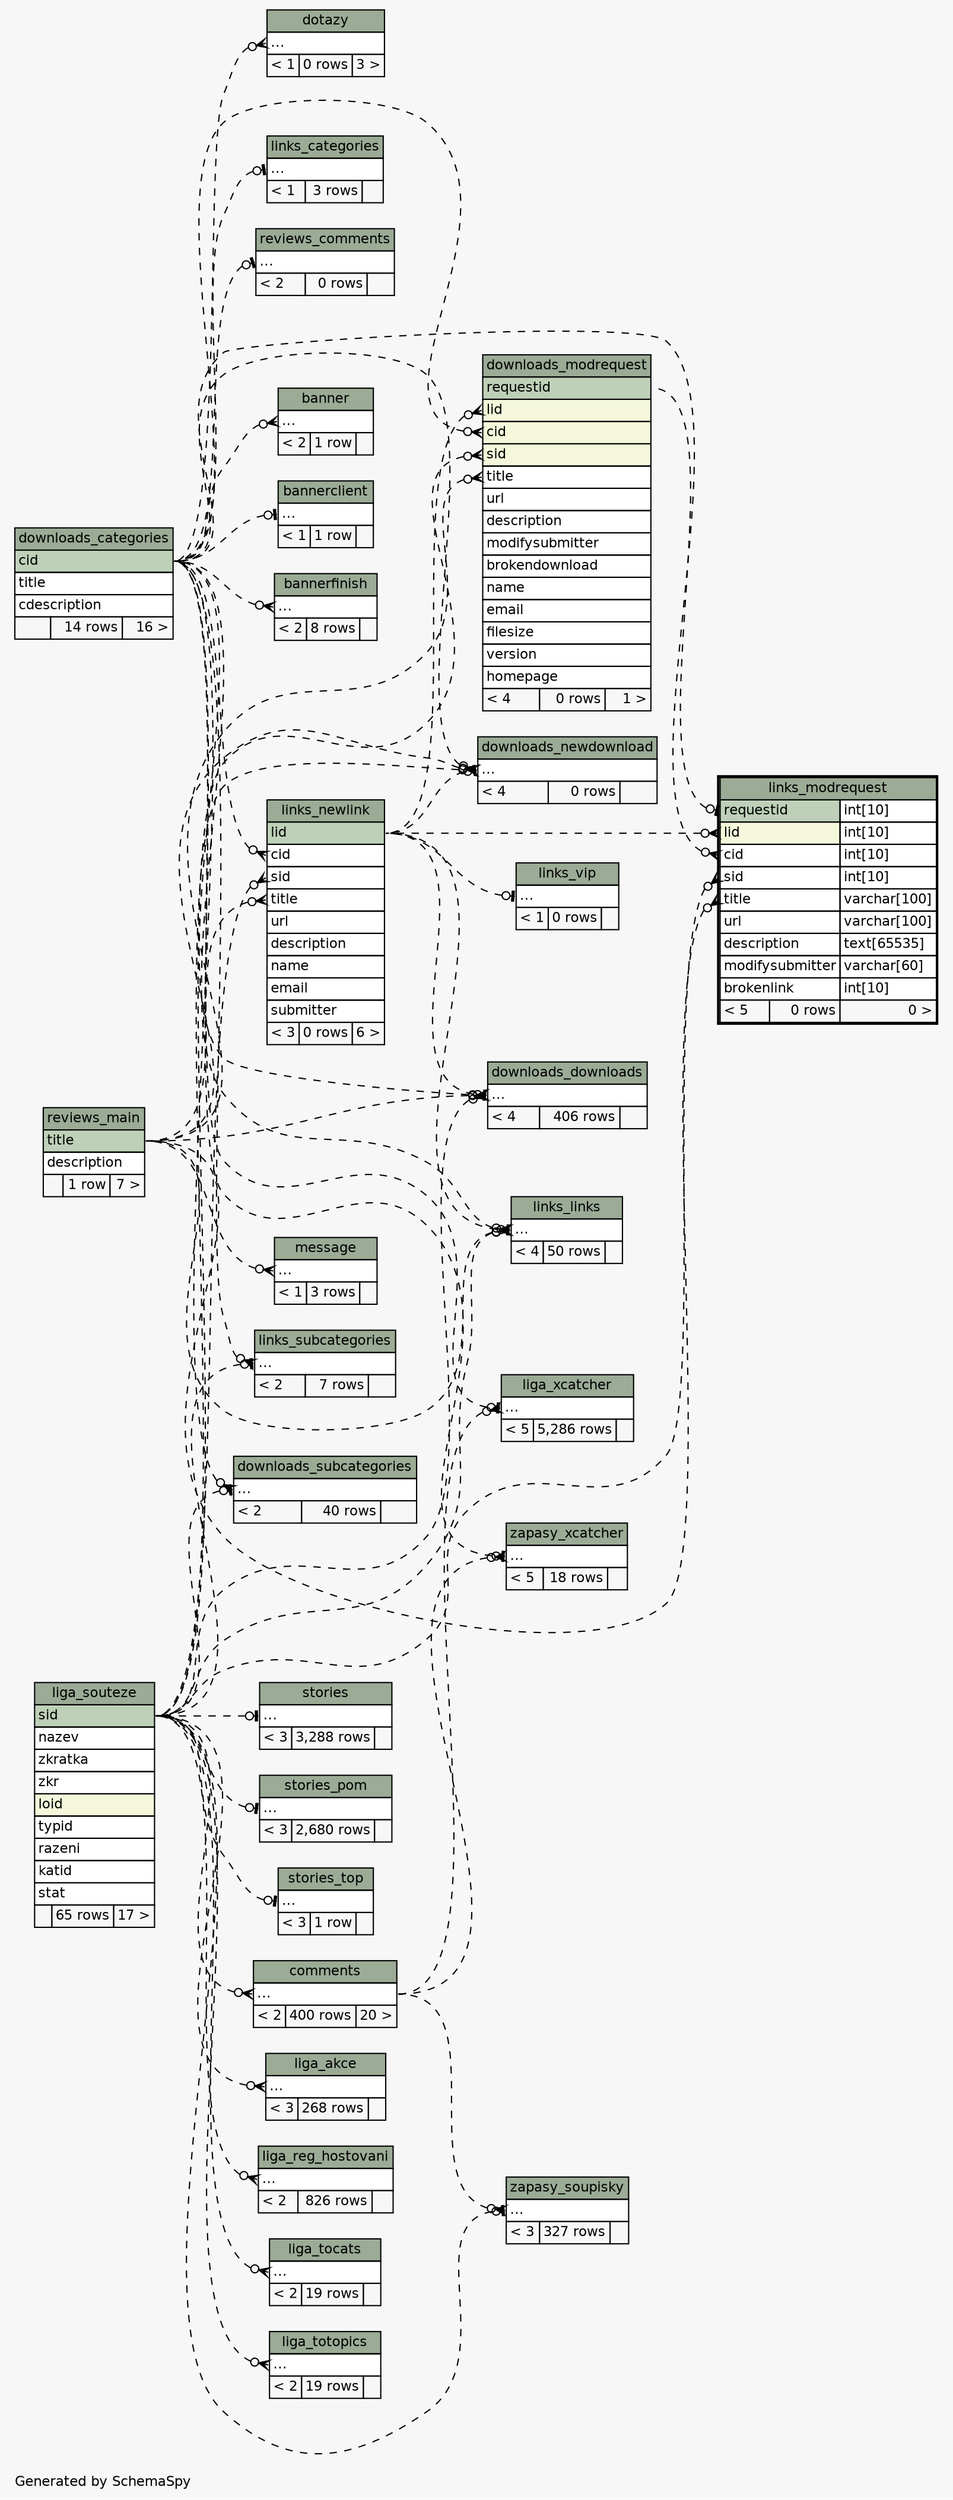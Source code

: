 // dot 2.38.0 on Mac OS X 10.9.4
// SchemaSpy rev 590
digraph "impliedTwoDegreesRelationshipsDiagram" {
  graph [
    rankdir="RL"
    bgcolor="#f7f7f7"
    label="\nGenerated by SchemaSpy"
    labeljust="l"
    nodesep="0.18"
    ranksep="0.46"
    fontname="Helvetica"
    fontsize="11"
  ];
  node [
    fontname="Helvetica"
    fontsize="11"
    shape="plaintext"
  ];
  edge [
    arrowsize="0.8"
  ];
  "banner":"elipses":w -> "downloads_categories":"cid":e [arrowhead=none dir=back arrowtail=crowodot style=dashed];
  "bannerclient":"elipses":w -> "downloads_categories":"cid":e [arrowhead=none dir=back arrowtail=teeodot style=dashed];
  "bannerfinish":"elipses":w -> "downloads_categories":"cid":e [arrowhead=none dir=back arrowtail=crowodot style=dashed];
  "comments":"elipses":w -> "liga_souteze":"sid":e [arrowhead=none dir=back arrowtail=crowodot style=dashed];
  "dotazy":"elipses":w -> "downloads_categories":"cid":e [arrowhead=none dir=back arrowtail=crowodot style=dashed];
  "downloads_downloads":"elipses":w -> "downloads_categories":"cid":e [arrowhead=none dir=back arrowtail=crowodot style=dashed];
  "downloads_downloads":"elipses":w -> "links_newlink":"lid":e [arrowhead=none dir=back arrowtail=teeodot style=dashed];
  "downloads_downloads":"elipses":w -> "liga_souteze":"sid":e [arrowhead=none dir=back arrowtail=crowodot style=dashed];
  "downloads_downloads":"elipses":w -> "reviews_main":"title":e [arrowhead=none dir=back arrowtail=crowodot style=dashed];
  "downloads_modrequest":"cid":w -> "downloads_categories":"cid":e [arrowhead=none dir=back arrowtail=crowodot style=dashed];
  "downloads_modrequest":"lid":w -> "links_newlink":"lid":e [arrowhead=none dir=back arrowtail=crowodot style=dashed];
  "downloads_modrequest":"sid":w -> "liga_souteze":"sid":e [arrowhead=none dir=back arrowtail=crowodot style=dashed];
  "downloads_modrequest":"title":w -> "reviews_main":"title":e [arrowhead=none dir=back arrowtail=crowodot style=dashed];
  "downloads_newdownload":"elipses":w -> "downloads_categories":"cid":e [arrowhead=none dir=back arrowtail=crowodot style=dashed];
  "downloads_newdownload":"elipses":w -> "links_newlink":"lid":e [arrowhead=none dir=back arrowtail=teeodot style=dashed];
  "downloads_newdownload":"elipses":w -> "liga_souteze":"sid":e [arrowhead=none dir=back arrowtail=crowodot style=dashed];
  "downloads_newdownload":"elipses":w -> "reviews_main":"title":e [arrowhead=none dir=back arrowtail=crowodot style=dashed];
  "downloads_subcategories":"elipses":w -> "downloads_categories":"cid":e [arrowhead=none dir=back arrowtail=crowodot style=dashed];
  "downloads_subcategories":"elipses":w -> "liga_souteze":"sid":e [arrowhead=none dir=back arrowtail=teeodot style=dashed];
  "liga_akce":"elipses":w -> "liga_souteze":"sid":e [arrowhead=none dir=back arrowtail=crowodot style=dashed];
  "liga_reg_hostovani":"elipses":w -> "liga_souteze":"sid":e [arrowhead=none dir=back arrowtail=crowodot style=dashed];
  "liga_tocats":"elipses":w -> "liga_souteze":"sid":e [arrowhead=none dir=back arrowtail=crowodot style=dashed];
  "liga_totopics":"elipses":w -> "liga_souteze":"sid":e [arrowhead=none dir=back arrowtail=crowodot style=dashed];
  "liga_xcatcher":"elipses":w -> "downloads_categories":"cid":e [arrowhead=none dir=back arrowtail=teeodot style=dashed];
  "liga_xcatcher":"elipses":w -> "comments":"elipses":e [arrowhead=none dir=back arrowtail=crowodot style=dashed];
  "links_categories":"elipses":w -> "downloads_categories":"cid":e [arrowhead=none dir=back arrowtail=teeodot style=dashed];
  "links_links":"elipses":w -> "downloads_categories":"cid":e [arrowhead=none dir=back arrowtail=crowodot style=dashed];
  "links_links":"elipses":w -> "links_newlink":"lid":e [arrowhead=none dir=back arrowtail=teeodot style=dashed];
  "links_links":"elipses":w -> "liga_souteze":"sid":e [arrowhead=none dir=back arrowtail=crowodot style=dashed];
  "links_links":"elipses":w -> "reviews_main":"title":e [arrowhead=none dir=back arrowtail=crowodot style=dashed];
  "links_modrequest":"cid":w -> "downloads_categories":"cid":e [arrowhead=none dir=back arrowtail=crowodot style=dashed];
  "links_modrequest":"lid":w -> "links_newlink":"lid":e [arrowhead=none dir=back arrowtail=crowodot style=dashed];
  "links_modrequest":"requestid":w -> "downloads_modrequest":"requestid":e [arrowhead=none dir=back arrowtail=teeodot style=dashed];
  "links_modrequest":"sid":w -> "liga_souteze":"sid":e [arrowhead=none dir=back arrowtail=crowodot style=dashed];
  "links_modrequest":"title":w -> "reviews_main":"title":e [arrowhead=none dir=back arrowtail=crowodot style=dashed];
  "links_newlink":"cid":w -> "downloads_categories":"cid":e [arrowhead=none dir=back arrowtail=crowodot style=dashed];
  "links_newlink":"sid":w -> "liga_souteze":"sid":e [arrowhead=none dir=back arrowtail=crowodot style=dashed];
  "links_newlink":"title":w -> "reviews_main":"title":e [arrowhead=none dir=back arrowtail=crowodot style=dashed];
  "links_subcategories":"elipses":w -> "downloads_categories":"cid":e [arrowhead=none dir=back arrowtail=crowodot style=dashed];
  "links_subcategories":"elipses":w -> "liga_souteze":"sid":e [arrowhead=none dir=back arrowtail=teeodot style=dashed];
  "links_vip":"elipses":w -> "links_newlink":"lid":e [arrowhead=none dir=back arrowtail=teeodot style=dashed];
  "message":"elipses":w -> "reviews_main":"title":e [arrowhead=none dir=back arrowtail=crowodot style=dashed];
  "reviews_comments":"elipses":w -> "downloads_categories":"cid":e [arrowhead=none dir=back arrowtail=teeodot style=dashed];
  "stories":"elipses":w -> "liga_souteze":"sid":e [arrowhead=none dir=back arrowtail=teeodot style=dashed];
  "stories_pom":"elipses":w -> "liga_souteze":"sid":e [arrowhead=none dir=back arrowtail=teeodot style=dashed];
  "stories_top":"elipses":w -> "liga_souteze":"sid":e [arrowhead=none dir=back arrowtail=teeodot style=dashed];
  "zapasy_soupisky":"elipses":w -> "liga_souteze":"sid":e [arrowhead=none dir=back arrowtail=teeodot style=dashed];
  "zapasy_soupisky":"elipses":w -> "comments":"elipses":e [arrowhead=none dir=back arrowtail=crowodot style=dashed];
  "zapasy_xcatcher":"elipses":w -> "downloads_categories":"cid":e [arrowhead=none dir=back arrowtail=teeodot style=dashed];
  "zapasy_xcatcher":"elipses":w -> "comments":"elipses":e [arrowhead=none dir=back arrowtail=crowodot style=dashed];
  "banner" [
    label=<
    <TABLE BORDER="0" CELLBORDER="1" CELLSPACING="0" BGCOLOR="#ffffff">
      <TR><TD COLSPAN="3" BGCOLOR="#9bab96" ALIGN="CENTER">banner</TD></TR>
      <TR><TD PORT="elipses" COLSPAN="3" ALIGN="LEFT">...</TD></TR>
      <TR><TD ALIGN="LEFT" BGCOLOR="#f7f7f7">&lt; 2</TD><TD ALIGN="RIGHT" BGCOLOR="#f7f7f7">1 row</TD><TD ALIGN="RIGHT" BGCOLOR="#f7f7f7">  </TD></TR>
    </TABLE>>
    URL="banner.html"
    tooltip="banner"
  ];
  "bannerclient" [
    label=<
    <TABLE BORDER="0" CELLBORDER="1" CELLSPACING="0" BGCOLOR="#ffffff">
      <TR><TD COLSPAN="3" BGCOLOR="#9bab96" ALIGN="CENTER">bannerclient</TD></TR>
      <TR><TD PORT="elipses" COLSPAN="3" ALIGN="LEFT">...</TD></TR>
      <TR><TD ALIGN="LEFT" BGCOLOR="#f7f7f7">&lt; 1</TD><TD ALIGN="RIGHT" BGCOLOR="#f7f7f7">1 row</TD><TD ALIGN="RIGHT" BGCOLOR="#f7f7f7">  </TD></TR>
    </TABLE>>
    URL="bannerclient.html"
    tooltip="bannerclient"
  ];
  "bannerfinish" [
    label=<
    <TABLE BORDER="0" CELLBORDER="1" CELLSPACING="0" BGCOLOR="#ffffff">
      <TR><TD COLSPAN="3" BGCOLOR="#9bab96" ALIGN="CENTER">bannerfinish</TD></TR>
      <TR><TD PORT="elipses" COLSPAN="3" ALIGN="LEFT">...</TD></TR>
      <TR><TD ALIGN="LEFT" BGCOLOR="#f7f7f7">&lt; 2</TD><TD ALIGN="RIGHT" BGCOLOR="#f7f7f7">8 rows</TD><TD ALIGN="RIGHT" BGCOLOR="#f7f7f7">  </TD></TR>
    </TABLE>>
    URL="bannerfinish.html"
    tooltip="bannerfinish"
  ];
  "comments" [
    label=<
    <TABLE BORDER="0" CELLBORDER="1" CELLSPACING="0" BGCOLOR="#ffffff">
      <TR><TD COLSPAN="3" BGCOLOR="#9bab96" ALIGN="CENTER">comments</TD></TR>
      <TR><TD PORT="elipses" COLSPAN="3" ALIGN="LEFT">...</TD></TR>
      <TR><TD ALIGN="LEFT" BGCOLOR="#f7f7f7">&lt; 2</TD><TD ALIGN="RIGHT" BGCOLOR="#f7f7f7">400 rows</TD><TD ALIGN="RIGHT" BGCOLOR="#f7f7f7">20 &gt;</TD></TR>
    </TABLE>>
    URL="comments.html"
    tooltip="comments"
  ];
  "dotazy" [
    label=<
    <TABLE BORDER="0" CELLBORDER="1" CELLSPACING="0" BGCOLOR="#ffffff">
      <TR><TD COLSPAN="3" BGCOLOR="#9bab96" ALIGN="CENTER">dotazy</TD></TR>
      <TR><TD PORT="elipses" COLSPAN="3" ALIGN="LEFT">...</TD></TR>
      <TR><TD ALIGN="LEFT" BGCOLOR="#f7f7f7">&lt; 1</TD><TD ALIGN="RIGHT" BGCOLOR="#f7f7f7">0 rows</TD><TD ALIGN="RIGHT" BGCOLOR="#f7f7f7">3 &gt;</TD></TR>
    </TABLE>>
    URL="dotazy.html"
    tooltip="dotazy"
  ];
  "downloads_categories" [
    label=<
    <TABLE BORDER="0" CELLBORDER="1" CELLSPACING="0" BGCOLOR="#ffffff">
      <TR><TD COLSPAN="3" BGCOLOR="#9bab96" ALIGN="CENTER">downloads_categories</TD></TR>
      <TR><TD PORT="cid" COLSPAN="3" BGCOLOR="#bed1b8" ALIGN="LEFT">cid</TD></TR>
      <TR><TD PORT="title" COLSPAN="3" ALIGN="LEFT">title</TD></TR>
      <TR><TD PORT="cdescription" COLSPAN="3" ALIGN="LEFT">cdescription</TD></TR>
      <TR><TD ALIGN="LEFT" BGCOLOR="#f7f7f7">  </TD><TD ALIGN="RIGHT" BGCOLOR="#f7f7f7">14 rows</TD><TD ALIGN="RIGHT" BGCOLOR="#f7f7f7">16 &gt;</TD></TR>
    </TABLE>>
    URL="downloads_categories.html"
    tooltip="downloads_categories"
  ];
  "downloads_downloads" [
    label=<
    <TABLE BORDER="0" CELLBORDER="1" CELLSPACING="0" BGCOLOR="#ffffff">
      <TR><TD COLSPAN="3" BGCOLOR="#9bab96" ALIGN="CENTER">downloads_downloads</TD></TR>
      <TR><TD PORT="elipses" COLSPAN="3" ALIGN="LEFT">...</TD></TR>
      <TR><TD ALIGN="LEFT" BGCOLOR="#f7f7f7">&lt; 4</TD><TD ALIGN="RIGHT" BGCOLOR="#f7f7f7">406 rows</TD><TD ALIGN="RIGHT" BGCOLOR="#f7f7f7">  </TD></TR>
    </TABLE>>
    URL="downloads_downloads.html"
    tooltip="downloads_downloads"
  ];
  "downloads_modrequest" [
    label=<
    <TABLE BORDER="0" CELLBORDER="1" CELLSPACING="0" BGCOLOR="#ffffff">
      <TR><TD COLSPAN="3" BGCOLOR="#9bab96" ALIGN="CENTER">downloads_modrequest</TD></TR>
      <TR><TD PORT="requestid" COLSPAN="3" BGCOLOR="#bed1b8" ALIGN="LEFT">requestid</TD></TR>
      <TR><TD PORT="lid" COLSPAN="3" BGCOLOR="#f4f7da" ALIGN="LEFT">lid</TD></TR>
      <TR><TD PORT="cid" COLSPAN="3" BGCOLOR="#f4f7da" ALIGN="LEFT">cid</TD></TR>
      <TR><TD PORT="sid" COLSPAN="3" BGCOLOR="#f4f7da" ALIGN="LEFT">sid</TD></TR>
      <TR><TD PORT="title" COLSPAN="3" ALIGN="LEFT">title</TD></TR>
      <TR><TD PORT="url" COLSPAN="3" ALIGN="LEFT">url</TD></TR>
      <TR><TD PORT="description" COLSPAN="3" ALIGN="LEFT">description</TD></TR>
      <TR><TD PORT="modifysubmitter" COLSPAN="3" ALIGN="LEFT">modifysubmitter</TD></TR>
      <TR><TD PORT="brokendownload" COLSPAN="3" ALIGN="LEFT">brokendownload</TD></TR>
      <TR><TD PORT="name" COLSPAN="3" ALIGN="LEFT">name</TD></TR>
      <TR><TD PORT="email" COLSPAN="3" ALIGN="LEFT">email</TD></TR>
      <TR><TD PORT="filesize" COLSPAN="3" ALIGN="LEFT">filesize</TD></TR>
      <TR><TD PORT="version" COLSPAN="3" ALIGN="LEFT">version</TD></TR>
      <TR><TD PORT="homepage" COLSPAN="3" ALIGN="LEFT">homepage</TD></TR>
      <TR><TD ALIGN="LEFT" BGCOLOR="#f7f7f7">&lt; 4</TD><TD ALIGN="RIGHT" BGCOLOR="#f7f7f7">0 rows</TD><TD ALIGN="RIGHT" BGCOLOR="#f7f7f7">1 &gt;</TD></TR>
    </TABLE>>
    URL="downloads_modrequest.html"
    tooltip="downloads_modrequest"
  ];
  "downloads_newdownload" [
    label=<
    <TABLE BORDER="0" CELLBORDER="1" CELLSPACING="0" BGCOLOR="#ffffff">
      <TR><TD COLSPAN="3" BGCOLOR="#9bab96" ALIGN="CENTER">downloads_newdownload</TD></TR>
      <TR><TD PORT="elipses" COLSPAN="3" ALIGN="LEFT">...</TD></TR>
      <TR><TD ALIGN="LEFT" BGCOLOR="#f7f7f7">&lt; 4</TD><TD ALIGN="RIGHT" BGCOLOR="#f7f7f7">0 rows</TD><TD ALIGN="RIGHT" BGCOLOR="#f7f7f7">  </TD></TR>
    </TABLE>>
    URL="downloads_newdownload.html"
    tooltip="downloads_newdownload"
  ];
  "downloads_subcategories" [
    label=<
    <TABLE BORDER="0" CELLBORDER="1" CELLSPACING="0" BGCOLOR="#ffffff">
      <TR><TD COLSPAN="3" BGCOLOR="#9bab96" ALIGN="CENTER">downloads_subcategories</TD></TR>
      <TR><TD PORT="elipses" COLSPAN="3" ALIGN="LEFT">...</TD></TR>
      <TR><TD ALIGN="LEFT" BGCOLOR="#f7f7f7">&lt; 2</TD><TD ALIGN="RIGHT" BGCOLOR="#f7f7f7">40 rows</TD><TD ALIGN="RIGHT" BGCOLOR="#f7f7f7">  </TD></TR>
    </TABLE>>
    URL="downloads_subcategories.html"
    tooltip="downloads_subcategories"
  ];
  "liga_akce" [
    label=<
    <TABLE BORDER="0" CELLBORDER="1" CELLSPACING="0" BGCOLOR="#ffffff">
      <TR><TD COLSPAN="3" BGCOLOR="#9bab96" ALIGN="CENTER">liga_akce</TD></TR>
      <TR><TD PORT="elipses" COLSPAN="3" ALIGN="LEFT">...</TD></TR>
      <TR><TD ALIGN="LEFT" BGCOLOR="#f7f7f7">&lt; 3</TD><TD ALIGN="RIGHT" BGCOLOR="#f7f7f7">268 rows</TD><TD ALIGN="RIGHT" BGCOLOR="#f7f7f7">  </TD></TR>
    </TABLE>>
    URL="liga_akce.html"
    tooltip="liga_akce"
  ];
  "liga_reg_hostovani" [
    label=<
    <TABLE BORDER="0" CELLBORDER="1" CELLSPACING="0" BGCOLOR="#ffffff">
      <TR><TD COLSPAN="3" BGCOLOR="#9bab96" ALIGN="CENTER">liga_reg_hostovani</TD></TR>
      <TR><TD PORT="elipses" COLSPAN="3" ALIGN="LEFT">...</TD></TR>
      <TR><TD ALIGN="LEFT" BGCOLOR="#f7f7f7">&lt; 2</TD><TD ALIGN="RIGHT" BGCOLOR="#f7f7f7">826 rows</TD><TD ALIGN="RIGHT" BGCOLOR="#f7f7f7">  </TD></TR>
    </TABLE>>
    URL="liga_reg_hostovani.html"
    tooltip="liga_reg_hostovani"
  ];
  "liga_souteze" [
    label=<
    <TABLE BORDER="0" CELLBORDER="1" CELLSPACING="0" BGCOLOR="#ffffff">
      <TR><TD COLSPAN="3" BGCOLOR="#9bab96" ALIGN="CENTER">liga_souteze</TD></TR>
      <TR><TD PORT="sid" COLSPAN="3" BGCOLOR="#bed1b8" ALIGN="LEFT">sid</TD></TR>
      <TR><TD PORT="nazev" COLSPAN="3" ALIGN="LEFT">nazev</TD></TR>
      <TR><TD PORT="zkratka" COLSPAN="3" ALIGN="LEFT">zkratka</TD></TR>
      <TR><TD PORT="zkr" COLSPAN="3" ALIGN="LEFT">zkr</TD></TR>
      <TR><TD PORT="loid" COLSPAN="3" BGCOLOR="#f4f7da" ALIGN="LEFT">loid</TD></TR>
      <TR><TD PORT="typid" COLSPAN="3" ALIGN="LEFT">typid</TD></TR>
      <TR><TD PORT="razeni" COLSPAN="3" ALIGN="LEFT">razeni</TD></TR>
      <TR><TD PORT="katid" COLSPAN="3" ALIGN="LEFT">katid</TD></TR>
      <TR><TD PORT="stat" COLSPAN="3" ALIGN="LEFT">stat</TD></TR>
      <TR><TD ALIGN="LEFT" BGCOLOR="#f7f7f7">  </TD><TD ALIGN="RIGHT" BGCOLOR="#f7f7f7">65 rows</TD><TD ALIGN="RIGHT" BGCOLOR="#f7f7f7">17 &gt;</TD></TR>
    </TABLE>>
    URL="liga_souteze.html"
    tooltip="liga_souteze"
  ];
  "liga_tocats" [
    label=<
    <TABLE BORDER="0" CELLBORDER="1" CELLSPACING="0" BGCOLOR="#ffffff">
      <TR><TD COLSPAN="3" BGCOLOR="#9bab96" ALIGN="CENTER">liga_tocats</TD></TR>
      <TR><TD PORT="elipses" COLSPAN="3" ALIGN="LEFT">...</TD></TR>
      <TR><TD ALIGN="LEFT" BGCOLOR="#f7f7f7">&lt; 2</TD><TD ALIGN="RIGHT" BGCOLOR="#f7f7f7">19 rows</TD><TD ALIGN="RIGHT" BGCOLOR="#f7f7f7">  </TD></TR>
    </TABLE>>
    URL="liga_tocats.html"
    tooltip="liga_tocats"
  ];
  "liga_totopics" [
    label=<
    <TABLE BORDER="0" CELLBORDER="1" CELLSPACING="0" BGCOLOR="#ffffff">
      <TR><TD COLSPAN="3" BGCOLOR="#9bab96" ALIGN="CENTER">liga_totopics</TD></TR>
      <TR><TD PORT="elipses" COLSPAN="3" ALIGN="LEFT">...</TD></TR>
      <TR><TD ALIGN="LEFT" BGCOLOR="#f7f7f7">&lt; 2</TD><TD ALIGN="RIGHT" BGCOLOR="#f7f7f7">19 rows</TD><TD ALIGN="RIGHT" BGCOLOR="#f7f7f7">  </TD></TR>
    </TABLE>>
    URL="liga_totopics.html"
    tooltip="liga_totopics"
  ];
  "liga_xcatcher" [
    label=<
    <TABLE BORDER="0" CELLBORDER="1" CELLSPACING="0" BGCOLOR="#ffffff">
      <TR><TD COLSPAN="3" BGCOLOR="#9bab96" ALIGN="CENTER">liga_xcatcher</TD></TR>
      <TR><TD PORT="elipses" COLSPAN="3" ALIGN="LEFT">...</TD></TR>
      <TR><TD ALIGN="LEFT" BGCOLOR="#f7f7f7">&lt; 5</TD><TD ALIGN="RIGHT" BGCOLOR="#f7f7f7">5,286 rows</TD><TD ALIGN="RIGHT" BGCOLOR="#f7f7f7">  </TD></TR>
    </TABLE>>
    URL="liga_xcatcher.html"
    tooltip="liga_xcatcher"
  ];
  "links_categories" [
    label=<
    <TABLE BORDER="0" CELLBORDER="1" CELLSPACING="0" BGCOLOR="#ffffff">
      <TR><TD COLSPAN="3" BGCOLOR="#9bab96" ALIGN="CENTER">links_categories</TD></TR>
      <TR><TD PORT="elipses" COLSPAN="3" ALIGN="LEFT">...</TD></TR>
      <TR><TD ALIGN="LEFT" BGCOLOR="#f7f7f7">&lt; 1</TD><TD ALIGN="RIGHT" BGCOLOR="#f7f7f7">3 rows</TD><TD ALIGN="RIGHT" BGCOLOR="#f7f7f7">  </TD></TR>
    </TABLE>>
    URL="links_categories.html"
    tooltip="links_categories"
  ];
  "links_links" [
    label=<
    <TABLE BORDER="0" CELLBORDER="1" CELLSPACING="0" BGCOLOR="#ffffff">
      <TR><TD COLSPAN="3" BGCOLOR="#9bab96" ALIGN="CENTER">links_links</TD></TR>
      <TR><TD PORT="elipses" COLSPAN="3" ALIGN="LEFT">...</TD></TR>
      <TR><TD ALIGN="LEFT" BGCOLOR="#f7f7f7">&lt; 4</TD><TD ALIGN="RIGHT" BGCOLOR="#f7f7f7">50 rows</TD><TD ALIGN="RIGHT" BGCOLOR="#f7f7f7">  </TD></TR>
    </TABLE>>
    URL="links_links.html"
    tooltip="links_links"
  ];
  "links_modrequest" [
    label=<
    <TABLE BORDER="2" CELLBORDER="1" CELLSPACING="0" BGCOLOR="#ffffff">
      <TR><TD COLSPAN="3" BGCOLOR="#9bab96" ALIGN="CENTER">links_modrequest</TD></TR>
      <TR><TD PORT="requestid" COLSPAN="2" BGCOLOR="#bed1b8" ALIGN="LEFT">requestid</TD><TD PORT="requestid.type" ALIGN="LEFT">int[10]</TD></TR>
      <TR><TD PORT="lid" COLSPAN="2" BGCOLOR="#f4f7da" ALIGN="LEFT">lid</TD><TD PORT="lid.type" ALIGN="LEFT">int[10]</TD></TR>
      <TR><TD PORT="cid" COLSPAN="2" ALIGN="LEFT">cid</TD><TD PORT="cid.type" ALIGN="LEFT">int[10]</TD></TR>
      <TR><TD PORT="sid" COLSPAN="2" ALIGN="LEFT">sid</TD><TD PORT="sid.type" ALIGN="LEFT">int[10]</TD></TR>
      <TR><TD PORT="title" COLSPAN="2" ALIGN="LEFT">title</TD><TD PORT="title.type" ALIGN="LEFT">varchar[100]</TD></TR>
      <TR><TD PORT="url" COLSPAN="2" ALIGN="LEFT">url</TD><TD PORT="url.type" ALIGN="LEFT">varchar[100]</TD></TR>
      <TR><TD PORT="description" COLSPAN="2" ALIGN="LEFT">description</TD><TD PORT="description.type" ALIGN="LEFT">text[65535]</TD></TR>
      <TR><TD PORT="modifysubmitter" COLSPAN="2" ALIGN="LEFT">modifysubmitter</TD><TD PORT="modifysubmitter.type" ALIGN="LEFT">varchar[60]</TD></TR>
      <TR><TD PORT="brokenlink" COLSPAN="2" ALIGN="LEFT">brokenlink</TD><TD PORT="brokenlink.type" ALIGN="LEFT">int[10]</TD></TR>
      <TR><TD ALIGN="LEFT" BGCOLOR="#f7f7f7">&lt; 5</TD><TD ALIGN="RIGHT" BGCOLOR="#f7f7f7">0 rows</TD><TD ALIGN="RIGHT" BGCOLOR="#f7f7f7">0 &gt;</TD></TR>
    </TABLE>>
    URL="links_modrequest.html"
    tooltip="links_modrequest"
  ];
  "links_newlink" [
    label=<
    <TABLE BORDER="0" CELLBORDER="1" CELLSPACING="0" BGCOLOR="#ffffff">
      <TR><TD COLSPAN="3" BGCOLOR="#9bab96" ALIGN="CENTER">links_newlink</TD></TR>
      <TR><TD PORT="lid" COLSPAN="3" BGCOLOR="#bed1b8" ALIGN="LEFT">lid</TD></TR>
      <TR><TD PORT="cid" COLSPAN="3" ALIGN="LEFT">cid</TD></TR>
      <TR><TD PORT="sid" COLSPAN="3" ALIGN="LEFT">sid</TD></TR>
      <TR><TD PORT="title" COLSPAN="3" ALIGN="LEFT">title</TD></TR>
      <TR><TD PORT="url" COLSPAN="3" ALIGN="LEFT">url</TD></TR>
      <TR><TD PORT="description" COLSPAN="3" ALIGN="LEFT">description</TD></TR>
      <TR><TD PORT="name" COLSPAN="3" ALIGN="LEFT">name</TD></TR>
      <TR><TD PORT="email" COLSPAN="3" ALIGN="LEFT">email</TD></TR>
      <TR><TD PORT="submitter" COLSPAN="3" ALIGN="LEFT">submitter</TD></TR>
      <TR><TD ALIGN="LEFT" BGCOLOR="#f7f7f7">&lt; 3</TD><TD ALIGN="RIGHT" BGCOLOR="#f7f7f7">0 rows</TD><TD ALIGN="RIGHT" BGCOLOR="#f7f7f7">6 &gt;</TD></TR>
    </TABLE>>
    URL="links_newlink.html"
    tooltip="links_newlink"
  ];
  "links_subcategories" [
    label=<
    <TABLE BORDER="0" CELLBORDER="1" CELLSPACING="0" BGCOLOR="#ffffff">
      <TR><TD COLSPAN="3" BGCOLOR="#9bab96" ALIGN="CENTER">links_subcategories</TD></TR>
      <TR><TD PORT="elipses" COLSPAN="3" ALIGN="LEFT">...</TD></TR>
      <TR><TD ALIGN="LEFT" BGCOLOR="#f7f7f7">&lt; 2</TD><TD ALIGN="RIGHT" BGCOLOR="#f7f7f7">7 rows</TD><TD ALIGN="RIGHT" BGCOLOR="#f7f7f7">  </TD></TR>
    </TABLE>>
    URL="links_subcategories.html"
    tooltip="links_subcategories"
  ];
  "links_vip" [
    label=<
    <TABLE BORDER="0" CELLBORDER="1" CELLSPACING="0" BGCOLOR="#ffffff">
      <TR><TD COLSPAN="3" BGCOLOR="#9bab96" ALIGN="CENTER">links_vip</TD></TR>
      <TR><TD PORT="elipses" COLSPAN="3" ALIGN="LEFT">...</TD></TR>
      <TR><TD ALIGN="LEFT" BGCOLOR="#f7f7f7">&lt; 1</TD><TD ALIGN="RIGHT" BGCOLOR="#f7f7f7">0 rows</TD><TD ALIGN="RIGHT" BGCOLOR="#f7f7f7">  </TD></TR>
    </TABLE>>
    URL="links_vip.html"
    tooltip="links_vip"
  ];
  "message" [
    label=<
    <TABLE BORDER="0" CELLBORDER="1" CELLSPACING="0" BGCOLOR="#ffffff">
      <TR><TD COLSPAN="3" BGCOLOR="#9bab96" ALIGN="CENTER">message</TD></TR>
      <TR><TD PORT="elipses" COLSPAN="3" ALIGN="LEFT">...</TD></TR>
      <TR><TD ALIGN="LEFT" BGCOLOR="#f7f7f7">&lt; 1</TD><TD ALIGN="RIGHT" BGCOLOR="#f7f7f7">3 rows</TD><TD ALIGN="RIGHT" BGCOLOR="#f7f7f7">  </TD></TR>
    </TABLE>>
    URL="message.html"
    tooltip="message"
  ];
  "reviews_comments" [
    label=<
    <TABLE BORDER="0" CELLBORDER="1" CELLSPACING="0" BGCOLOR="#ffffff">
      <TR><TD COLSPAN="3" BGCOLOR="#9bab96" ALIGN="CENTER">reviews_comments</TD></TR>
      <TR><TD PORT="elipses" COLSPAN="3" ALIGN="LEFT">...</TD></TR>
      <TR><TD ALIGN="LEFT" BGCOLOR="#f7f7f7">&lt; 2</TD><TD ALIGN="RIGHT" BGCOLOR="#f7f7f7">0 rows</TD><TD ALIGN="RIGHT" BGCOLOR="#f7f7f7">  </TD></TR>
    </TABLE>>
    URL="reviews_comments.html"
    tooltip="reviews_comments"
  ];
  "reviews_main" [
    label=<
    <TABLE BORDER="0" CELLBORDER="1" CELLSPACING="0" BGCOLOR="#ffffff">
      <TR><TD COLSPAN="3" BGCOLOR="#9bab96" ALIGN="CENTER">reviews_main</TD></TR>
      <TR><TD PORT="title" COLSPAN="3" BGCOLOR="#bed1b8" ALIGN="LEFT">title</TD></TR>
      <TR><TD PORT="description" COLSPAN="3" ALIGN="LEFT">description</TD></TR>
      <TR><TD ALIGN="LEFT" BGCOLOR="#f7f7f7">  </TD><TD ALIGN="RIGHT" BGCOLOR="#f7f7f7">1 row</TD><TD ALIGN="RIGHT" BGCOLOR="#f7f7f7">7 &gt;</TD></TR>
    </TABLE>>
    URL="reviews_main.html"
    tooltip="reviews_main"
  ];
  "stories" [
    label=<
    <TABLE BORDER="0" CELLBORDER="1" CELLSPACING="0" BGCOLOR="#ffffff">
      <TR><TD COLSPAN="3" BGCOLOR="#9bab96" ALIGN="CENTER">stories</TD></TR>
      <TR><TD PORT="elipses" COLSPAN="3" ALIGN="LEFT">...</TD></TR>
      <TR><TD ALIGN="LEFT" BGCOLOR="#f7f7f7">&lt; 3</TD><TD ALIGN="RIGHT" BGCOLOR="#f7f7f7">3,288 rows</TD><TD ALIGN="RIGHT" BGCOLOR="#f7f7f7">  </TD></TR>
    </TABLE>>
    URL="stories.html"
    tooltip="stories"
  ];
  "stories_pom" [
    label=<
    <TABLE BORDER="0" CELLBORDER="1" CELLSPACING="0" BGCOLOR="#ffffff">
      <TR><TD COLSPAN="3" BGCOLOR="#9bab96" ALIGN="CENTER">stories_pom</TD></TR>
      <TR><TD PORT="elipses" COLSPAN="3" ALIGN="LEFT">...</TD></TR>
      <TR><TD ALIGN="LEFT" BGCOLOR="#f7f7f7">&lt; 3</TD><TD ALIGN="RIGHT" BGCOLOR="#f7f7f7">2,680 rows</TD><TD ALIGN="RIGHT" BGCOLOR="#f7f7f7">  </TD></TR>
    </TABLE>>
    URL="stories_pom.html"
    tooltip="stories_pom"
  ];
  "stories_top" [
    label=<
    <TABLE BORDER="0" CELLBORDER="1" CELLSPACING="0" BGCOLOR="#ffffff">
      <TR><TD COLSPAN="3" BGCOLOR="#9bab96" ALIGN="CENTER">stories_top</TD></TR>
      <TR><TD PORT="elipses" COLSPAN="3" ALIGN="LEFT">...</TD></TR>
      <TR><TD ALIGN="LEFT" BGCOLOR="#f7f7f7">&lt; 3</TD><TD ALIGN="RIGHT" BGCOLOR="#f7f7f7">1 row</TD><TD ALIGN="RIGHT" BGCOLOR="#f7f7f7">  </TD></TR>
    </TABLE>>
    URL="stories_top.html"
    tooltip="stories_top"
  ];
  "zapasy_soupisky" [
    label=<
    <TABLE BORDER="0" CELLBORDER="1" CELLSPACING="0" BGCOLOR="#ffffff">
      <TR><TD COLSPAN="3" BGCOLOR="#9bab96" ALIGN="CENTER">zapasy_soupisky</TD></TR>
      <TR><TD PORT="elipses" COLSPAN="3" ALIGN="LEFT">...</TD></TR>
      <TR><TD ALIGN="LEFT" BGCOLOR="#f7f7f7">&lt; 3</TD><TD ALIGN="RIGHT" BGCOLOR="#f7f7f7">327 rows</TD><TD ALIGN="RIGHT" BGCOLOR="#f7f7f7">  </TD></TR>
    </TABLE>>
    URL="zapasy_soupisky.html"
    tooltip="zapasy_soupisky"
  ];
  "zapasy_xcatcher" [
    label=<
    <TABLE BORDER="0" CELLBORDER="1" CELLSPACING="0" BGCOLOR="#ffffff">
      <TR><TD COLSPAN="3" BGCOLOR="#9bab96" ALIGN="CENTER">zapasy_xcatcher</TD></TR>
      <TR><TD PORT="elipses" COLSPAN="3" ALIGN="LEFT">...</TD></TR>
      <TR><TD ALIGN="LEFT" BGCOLOR="#f7f7f7">&lt; 5</TD><TD ALIGN="RIGHT" BGCOLOR="#f7f7f7">18 rows</TD><TD ALIGN="RIGHT" BGCOLOR="#f7f7f7">  </TD></TR>
    </TABLE>>
    URL="zapasy_xcatcher.html"
    tooltip="zapasy_xcatcher"
  ];
}
